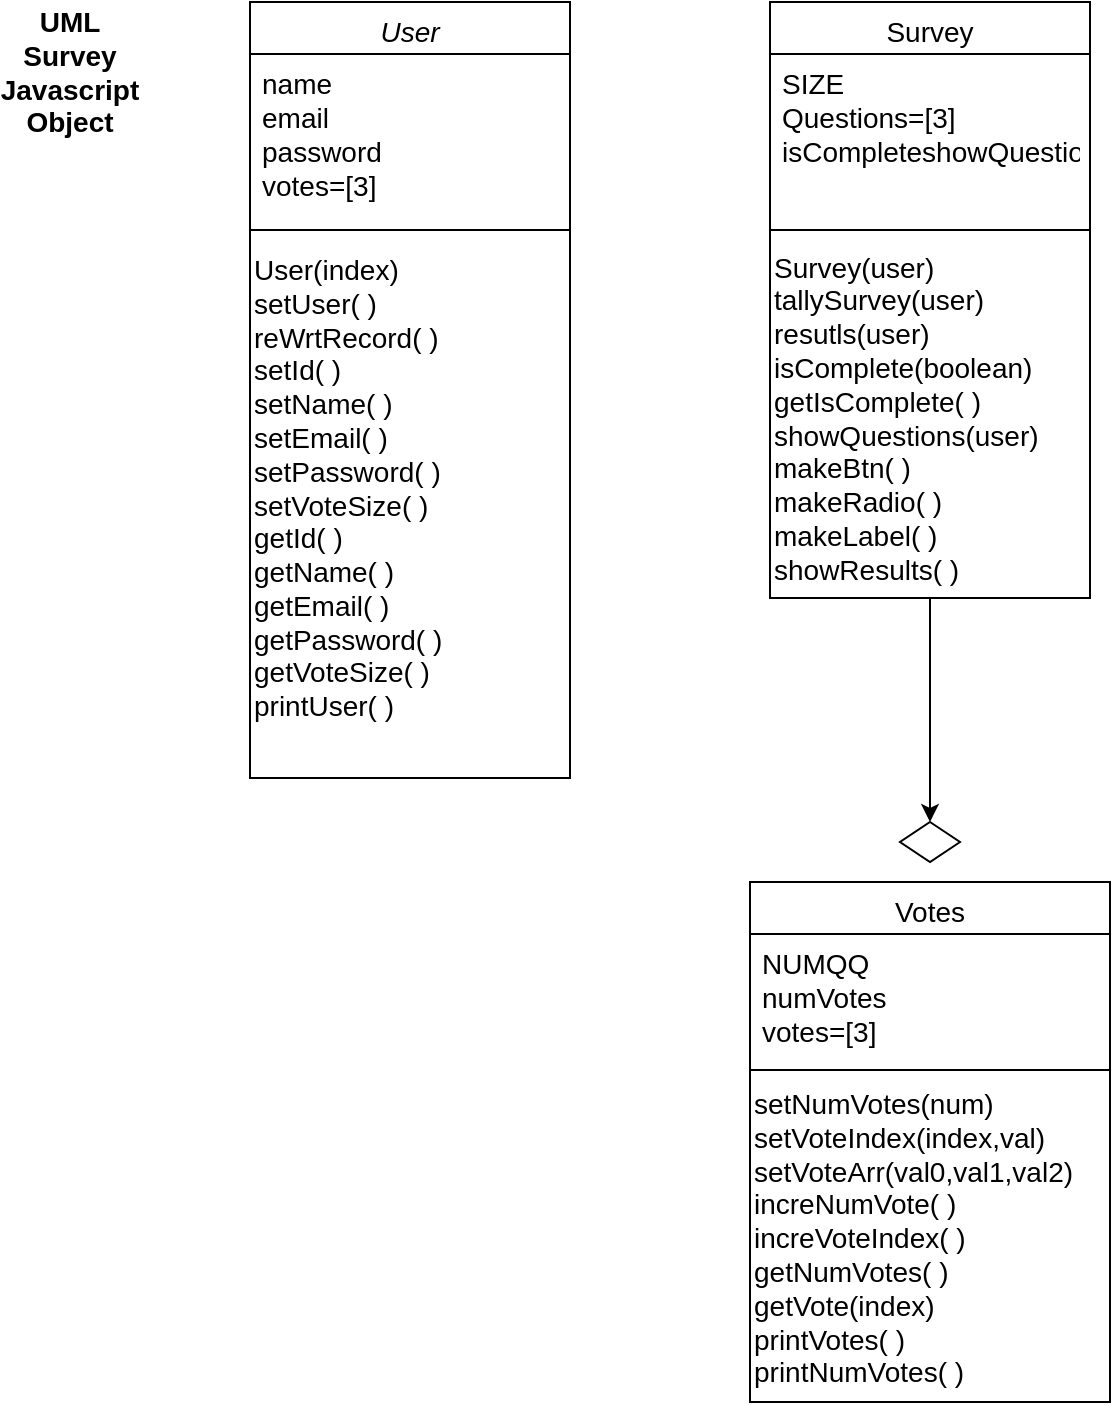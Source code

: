 <mxfile version="21.3.8" type="device">
  <diagram id="C5RBs43oDa-KdzZeNtuy" name="Page-1">
    <mxGraphModel dx="780" dy="540" grid="1" gridSize="10" guides="1" tooltips="1" connect="1" arrows="1" fold="1" page="1" pageScale="1" pageWidth="827" pageHeight="1169" math="0" shadow="0">
      <root>
        <mxCell id="WIyWlLk6GJQsqaUBKTNV-0" />
        <mxCell id="WIyWlLk6GJQsqaUBKTNV-1" parent="WIyWlLk6GJQsqaUBKTNV-0" />
        <mxCell id="zkfFHV4jXpPFQw0GAbJ--0" value="User" style="swimlane;fontStyle=2;align=center;verticalAlign=top;childLayout=stackLayout;horizontal=1;startSize=26;horizontalStack=0;resizeParent=1;resizeLast=0;collapsible=1;marginBottom=0;rounded=0;shadow=0;strokeWidth=1;fontSize=14;" parent="WIyWlLk6GJQsqaUBKTNV-1" vertex="1">
          <mxGeometry x="160" y="40" width="160" height="388" as="geometry">
            <mxRectangle x="230" y="140" width="160" height="26" as="alternateBounds" />
          </mxGeometry>
        </mxCell>
        <mxCell id="zkfFHV4jXpPFQw0GAbJ--1" value="name&#xa;email&#xa;password&#xa;votes=[3]&#xa;" style="text;align=left;verticalAlign=top;spacingLeft=4;spacingRight=4;overflow=hidden;rotatable=0;points=[[0,0.5],[1,0.5]];portConstraint=eastwest;fontSize=14;" parent="zkfFHV4jXpPFQw0GAbJ--0" vertex="1">
          <mxGeometry y="26" width="160" height="84" as="geometry" />
        </mxCell>
        <mxCell id="zkfFHV4jXpPFQw0GAbJ--4" value="" style="line;html=1;strokeWidth=1;align=left;verticalAlign=middle;spacingTop=-1;spacingLeft=3;spacingRight=3;rotatable=0;labelPosition=right;points=[];portConstraint=eastwest;fontSize=14;" parent="zkfFHV4jXpPFQw0GAbJ--0" vertex="1">
          <mxGeometry y="110" width="160" height="8" as="geometry" />
        </mxCell>
        <mxCell id="QiL-6OsCLGK97QEgeStm-1" value="&lt;div style=&quot;font-size: 14px;&quot; align=&quot;left&quot;&gt;User(index)&lt;br&gt;&lt;/div&gt;&lt;div style=&quot;font-size: 14px;&quot; align=&quot;left&quot;&gt;setUser( )&lt;/div&gt;&lt;div style=&quot;font-size: 14px;&quot; align=&quot;left&quot;&gt;reWrtRecord( )&lt;/div&gt;&lt;div style=&quot;font-size: 14px;&quot; align=&quot;left&quot;&gt;setId( )&lt;/div&gt;&lt;div style=&quot;font-size: 14px;&quot; align=&quot;left&quot;&gt;setName( )&lt;/div&gt;&lt;div style=&quot;font-size: 14px;&quot; align=&quot;left&quot;&gt;setEmail( )&lt;/div&gt;&lt;div style=&quot;font-size: 14px;&quot; align=&quot;left&quot;&gt;setPassword( )&lt;/div&gt;&lt;div style=&quot;font-size: 14px;&quot; align=&quot;left&quot;&gt;setVoteSize( )&lt;/div&gt;&lt;div style=&quot;font-size: 14px;&quot; align=&quot;left&quot;&gt;getId( )&lt;/div&gt;&lt;div style=&quot;font-size: 14px;&quot; align=&quot;left&quot;&gt;getName( )&lt;/div&gt;&lt;div style=&quot;font-size: 14px;&quot; align=&quot;left&quot;&gt;getEmail( )&lt;/div&gt;&lt;div style=&quot;font-size: 14px;&quot; align=&quot;left&quot;&gt;getPassword( )&lt;/div&gt;&lt;div style=&quot;font-size: 14px;&quot; align=&quot;left&quot;&gt;getVoteSize( )&lt;/div&gt;&lt;div style=&quot;font-size: 14px;&quot; align=&quot;left&quot;&gt;printUser( )&lt;/div&gt;" style="text;html=1;align=left;verticalAlign=middle;resizable=0;points=[];autosize=1;strokeColor=none;fillColor=none;fontSize=14;" parent="zkfFHV4jXpPFQw0GAbJ--0" vertex="1">
          <mxGeometry y="118" width="160" height="250" as="geometry" />
        </mxCell>
        <mxCell id="zkfFHV4jXpPFQw0GAbJ--6" value="Survey" style="swimlane;fontStyle=0;align=center;verticalAlign=top;childLayout=stackLayout;horizontal=1;startSize=26;horizontalStack=0;resizeParent=1;resizeLast=0;collapsible=1;marginBottom=0;rounded=0;shadow=0;strokeWidth=1;fontSize=14;" parent="WIyWlLk6GJQsqaUBKTNV-1" vertex="1">
          <mxGeometry x="420" y="40" width="160" height="298" as="geometry">
            <mxRectangle x="130" y="380" width="160" height="26" as="alternateBounds" />
          </mxGeometry>
        </mxCell>
        <mxCell id="zkfFHV4jXpPFQw0GAbJ--7" value="SIZE&#xa;Questions=[3]&#xa;isCompleteshowQuestions(user)" style="text;align=left;verticalAlign=top;spacingLeft=4;spacingRight=4;overflow=hidden;rotatable=0;points=[[0,0.5],[1,0.5]];portConstraint=eastwest;fontSize=14;" parent="zkfFHV4jXpPFQw0GAbJ--6" vertex="1">
          <mxGeometry y="26" width="160" height="84" as="geometry" />
        </mxCell>
        <mxCell id="zkfFHV4jXpPFQw0GAbJ--9" value="" style="line;html=1;strokeWidth=1;align=left;verticalAlign=middle;spacingTop=-1;spacingLeft=3;spacingRight=3;rotatable=0;labelPosition=right;points=[];portConstraint=eastwest;fontSize=14;" parent="zkfFHV4jXpPFQw0GAbJ--6" vertex="1">
          <mxGeometry y="110" width="160" height="8" as="geometry" />
        </mxCell>
        <mxCell id="wkLxCbHS_dfIUN3TUFtm-3" value="&lt;div align=&quot;left&quot;&gt;&lt;font style=&quot;font-size: 14px;&quot;&gt;Survey(user)&lt;/font&gt;&lt;/div&gt;&lt;div align=&quot;left&quot;&gt;&lt;font style=&quot;font-size: 14px;&quot;&gt;tallySurvey(user)&lt;/font&gt;&lt;/div&gt;&lt;div align=&quot;left&quot;&gt;&lt;font style=&quot;font-size: 14px;&quot;&gt;resutls(user)&lt;/font&gt;&lt;/div&gt;&lt;div align=&quot;left&quot;&gt;&lt;font style=&quot;font-size: 14px;&quot;&gt;isComplete(boolean)&lt;/font&gt;&lt;/div&gt;&lt;div align=&quot;left&quot;&gt;&lt;font style=&quot;font-size: 14px;&quot;&gt;getIsComplete( )&lt;/font&gt;&lt;/div&gt;&lt;div align=&quot;left&quot;&gt;&lt;font style=&quot;font-size: 14px;&quot;&gt;showQuestions(user)&lt;/font&gt;&lt;/div&gt;&lt;div align=&quot;left&quot;&gt;&lt;font style=&quot;font-size: 14px;&quot;&gt;makeBtn( )&lt;/font&gt;&lt;/div&gt;&lt;div align=&quot;left&quot;&gt;&lt;font style=&quot;font-size: 14px;&quot;&gt;makeRadio( )&lt;/font&gt;&lt;/div&gt;&lt;div align=&quot;left&quot;&gt;&lt;font style=&quot;font-size: 14px;&quot;&gt;makeLabel( )&lt;/font&gt;&lt;/div&gt;&lt;div align=&quot;left&quot;&gt;&lt;font style=&quot;font-size: 14px;&quot;&gt;showResults( )&lt;br&gt;&lt;/font&gt;&lt;/div&gt;" style="text;html=1;align=left;verticalAlign=middle;resizable=0;points=[];autosize=1;strokeColor=none;fillColor=none;" vertex="1" parent="zkfFHV4jXpPFQw0GAbJ--6">
          <mxGeometry y="118" width="160" height="180" as="geometry" />
        </mxCell>
        <mxCell id="zkfFHV4jXpPFQw0GAbJ--17" value="Votes" style="swimlane;fontStyle=0;align=center;verticalAlign=top;childLayout=stackLayout;horizontal=1;startSize=26;horizontalStack=0;resizeParent=1;resizeLast=0;collapsible=1;marginBottom=0;rounded=0;shadow=0;strokeWidth=1;fontSize=14;" parent="WIyWlLk6GJQsqaUBKTNV-1" vertex="1">
          <mxGeometry x="410" y="480" width="180" height="260" as="geometry">
            <mxRectangle x="550" y="140" width="160" height="26" as="alternateBounds" />
          </mxGeometry>
        </mxCell>
        <mxCell id="zkfFHV4jXpPFQw0GAbJ--18" value="NUMQQ&#xa;numVotes&#xa;votes=[3]&#xa;&#xa;" style="text;align=left;verticalAlign=top;spacingLeft=4;spacingRight=4;overflow=hidden;rotatable=0;points=[[0,0.5],[1,0.5]];portConstraint=eastwest;fontSize=14;" parent="zkfFHV4jXpPFQw0GAbJ--17" vertex="1">
          <mxGeometry y="26" width="180" height="64" as="geometry" />
        </mxCell>
        <mxCell id="zkfFHV4jXpPFQw0GAbJ--23" value="" style="line;html=1;strokeWidth=1;align=left;verticalAlign=middle;spacingTop=-1;spacingLeft=3;spacingRight=3;rotatable=0;labelPosition=right;points=[];portConstraint=eastwest;fontSize=14;" parent="zkfFHV4jXpPFQw0GAbJ--17" vertex="1">
          <mxGeometry y="90" width="180" height="8" as="geometry" />
        </mxCell>
        <mxCell id="QiL-6OsCLGK97QEgeStm-3" value="&lt;div&gt;setNumVotes(num)&lt;/div&gt;&lt;div&gt;setVoteIndex(index,val)&lt;/div&gt;&lt;div&gt;setVoteArr(val0,val1,val2)&lt;/div&gt;&lt;div&gt;increNumVote( )&lt;/div&gt;&lt;div&gt;increVoteIndex( )&lt;/div&gt;&lt;div&gt;getNumVotes( )&lt;/div&gt;&lt;div&gt;getVote(index)&lt;/div&gt;&lt;div&gt;printVotes( )&lt;/div&gt;&lt;div&gt;printNumVotes( )&lt;/div&gt;" style="text;html=1;align=left;verticalAlign=middle;resizable=0;points=[];autosize=1;strokeColor=none;fillColor=none;fontSize=14;" parent="zkfFHV4jXpPFQw0GAbJ--17" vertex="1">
          <mxGeometry y="98" width="180" height="160" as="geometry" />
        </mxCell>
        <mxCell id="QiL-6OsCLGK97QEgeStm-7" value="" style="rhombus;whiteSpace=wrap;html=1;fontSize=14;" parent="WIyWlLk6GJQsqaUBKTNV-1" vertex="1">
          <mxGeometry x="485" y="450" width="30" height="20" as="geometry" />
        </mxCell>
        <mxCell id="QiL-6OsCLGK97QEgeStm-11" value="&lt;div style=&quot;font-size: 14px;&quot;&gt;&lt;b style=&quot;font-size: 14px;&quot;&gt;&lt;font style=&quot;font-size: 14px;&quot;&gt;UML&lt;/font&gt;&lt;/b&gt;&lt;/div&gt;&lt;div style=&quot;font-size: 14px;&quot;&gt;&lt;b style=&quot;font-size: 14px;&quot;&gt;&lt;font style=&quot;font-size: 14px;&quot;&gt;Survey&lt;/font&gt;&lt;/b&gt;&lt;/div&gt;&lt;div style=&quot;font-size: 14px;&quot;&gt;&lt;b style=&quot;font-size: 14px;&quot;&gt;&lt;font style=&quot;font-size: 14px;&quot;&gt;Javascript&lt;/font&gt;&lt;/b&gt;&lt;/div&gt;&lt;div style=&quot;font-size: 14px;&quot;&gt;&lt;b style=&quot;font-size: 14px;&quot;&gt;&lt;font style=&quot;font-size: 14px;&quot;&gt;Object&lt;br style=&quot;font-size: 14px;&quot;&gt;&lt;/font&gt;&lt;/b&gt;&lt;/div&gt;" style="text;strokeColor=none;align=center;fillColor=none;html=1;verticalAlign=middle;whiteSpace=wrap;rounded=0;fontSize=14;" parent="WIyWlLk6GJQsqaUBKTNV-1" vertex="1">
          <mxGeometry x="40" y="40" width="60" height="70" as="geometry" />
        </mxCell>
        <mxCell id="wkLxCbHS_dfIUN3TUFtm-5" style="edgeStyle=orthogonalEdgeStyle;rounded=0;orthogonalLoop=1;jettySize=auto;html=1;entryX=0.5;entryY=0;entryDx=0;entryDy=0;" edge="1" parent="WIyWlLk6GJQsqaUBKTNV-1" source="wkLxCbHS_dfIUN3TUFtm-3" target="QiL-6OsCLGK97QEgeStm-7">
          <mxGeometry relative="1" as="geometry" />
        </mxCell>
      </root>
    </mxGraphModel>
  </diagram>
</mxfile>
